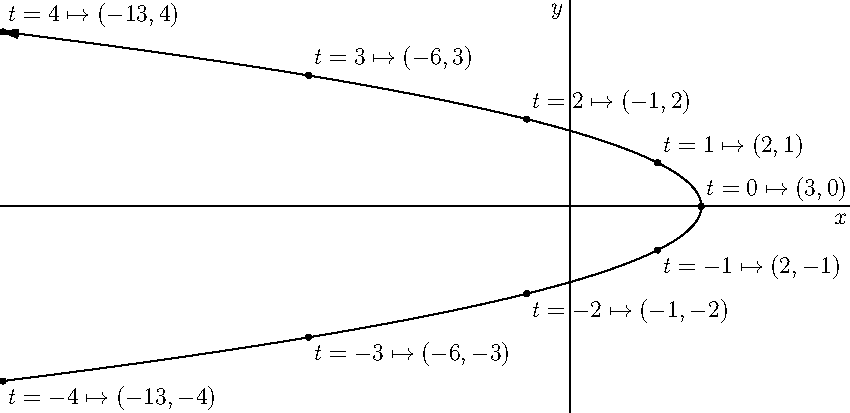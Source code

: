import graph;
size(15cm,15cm);

xaxis("$x$");
yaxis("$y$");

real x(real t) {return 3-t^2;}
real y(real t) {return t;}

draw(graph(x,y,-4,4),Arrow);

dot("$t=0\mapsto(3,0)$",(3,0),NE);
dot("$t=1\mapsto(2,1)$",(2,1),NE);
dot("$t=-1\mapsto(2,-1)$",(2,-1),SE);
dot("$t=2\mapsto(-1,2)$",(-1,2),NE);
dot("$t=-2\mapsto(-1,-2)$",(-1,-2),SE);
dot("$t=3\mapsto(-6,3)$",(-6,3),NE);
dot("$t=-3\mapsto(-6,-3)$",(-6,-3),SE);
dot("$t=4\mapsto(-13,4)$",(-13,4),NE);
dot("$t=-4\mapsto(-13,-4)$",(-13,-4),SE);

